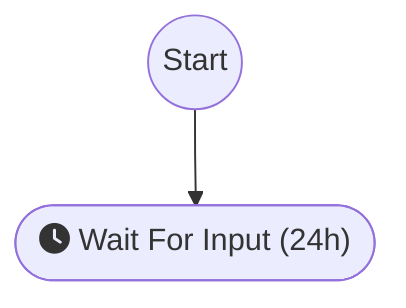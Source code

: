 flowchart TD
node0@{ shape: circle, label: "Start"}
node1@{ shape: stadium, label: "fa:fa-clock Wait For Input (24h)"}
node0 --> node1